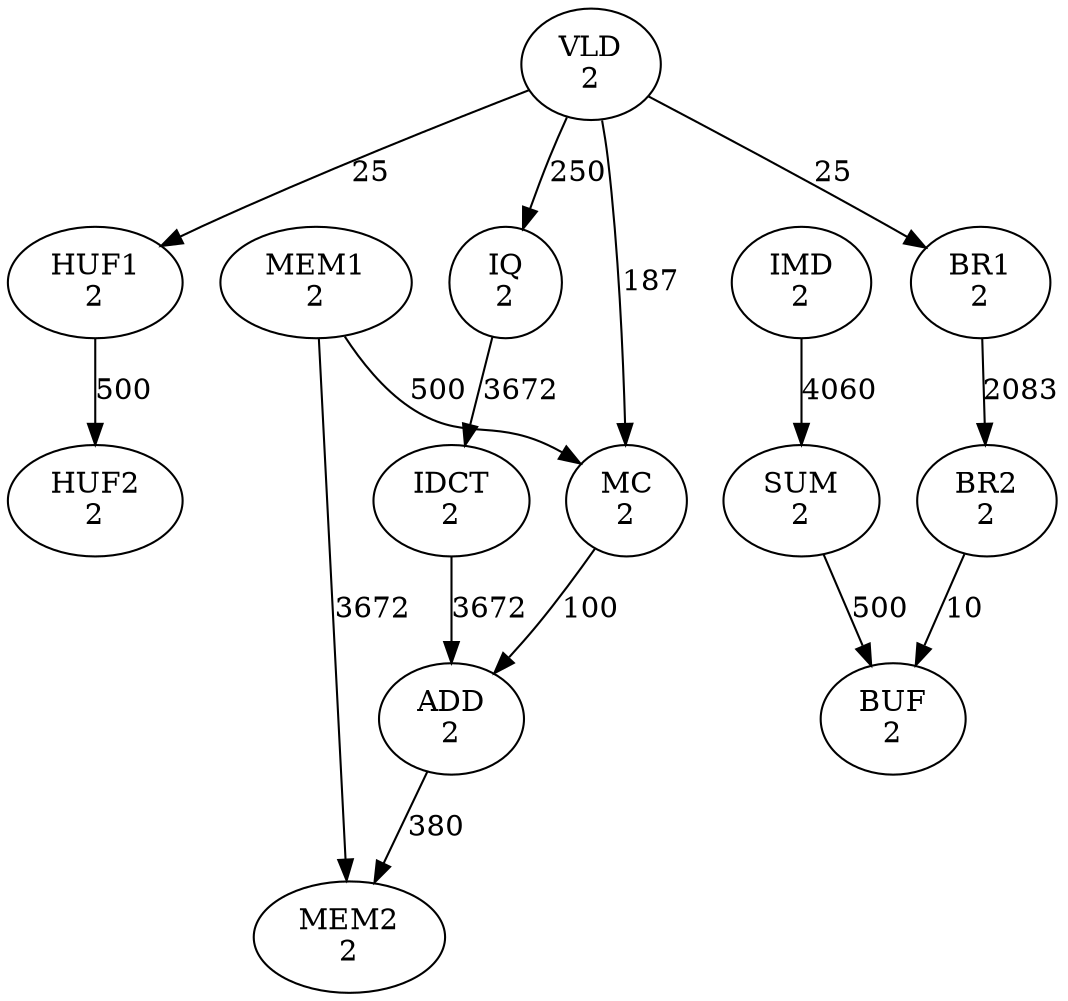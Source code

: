 strict digraph  {
	"HUF1
2"	 [d=2];
	"HUF2
2"	 [d=2];
	"HUF1
2" -> "HUF2
2"	 [label=500,
		volume=500];
	"MC
2"	 [d=2];
	"ADD
2"	 [d=2];
	"MC
2" -> "ADD
2"	 [label=100,
		volume=100];
	"IQ
2"	 [d=2];
	"IDCT
2"	 [d=2];
	"IQ
2" -> "IDCT
2"	 [label=3672,
		volume=3672];
	"BR2
2"	 [d=2];
	"BUF
2"	 [d=2];
	"BR2
2" -> "BUF
2"	 [label=10,
		volume=10];
	"MEM2
2"	 [d=2];
	"BR1
2"	 [d=2];
	"BR1
2" -> "BR2
2"	 [label=2083,
		volume=2083];
	"IDCT
2" -> "ADD
2"	 [label=3672,
		volume=3672];
	"VLD
2"	 [d=2];
	"VLD
2" -> "HUF1
2"	 [label=25,
		volume=25];
	"VLD
2" -> "MC
2"	 [label=187,
		volume=187];
	"VLD
2" -> "IQ
2"	 [label=250,
		volume=250];
	"VLD
2" -> "BR1
2"	 [label=25,
		volume=25];
	"SUM
2"	 [d=2];
	"SUM
2" -> "BUF
2"	 [label=500,
		volume=500];
	"MEM1
2"	 [d=2];
	"MEM1
2" -> "MC
2"	 [label=500,
		volume=500];
	"MEM1
2" -> "MEM2
2"	 [label=3672,
		volume=3672];
	"ADD
2" -> "MEM2
2"	 [label=380,
		volume=380];
	"IMD
2"	 [d=2];
	"IMD
2" -> "SUM
2"	 [label=4060,
		volume=4060];
}
